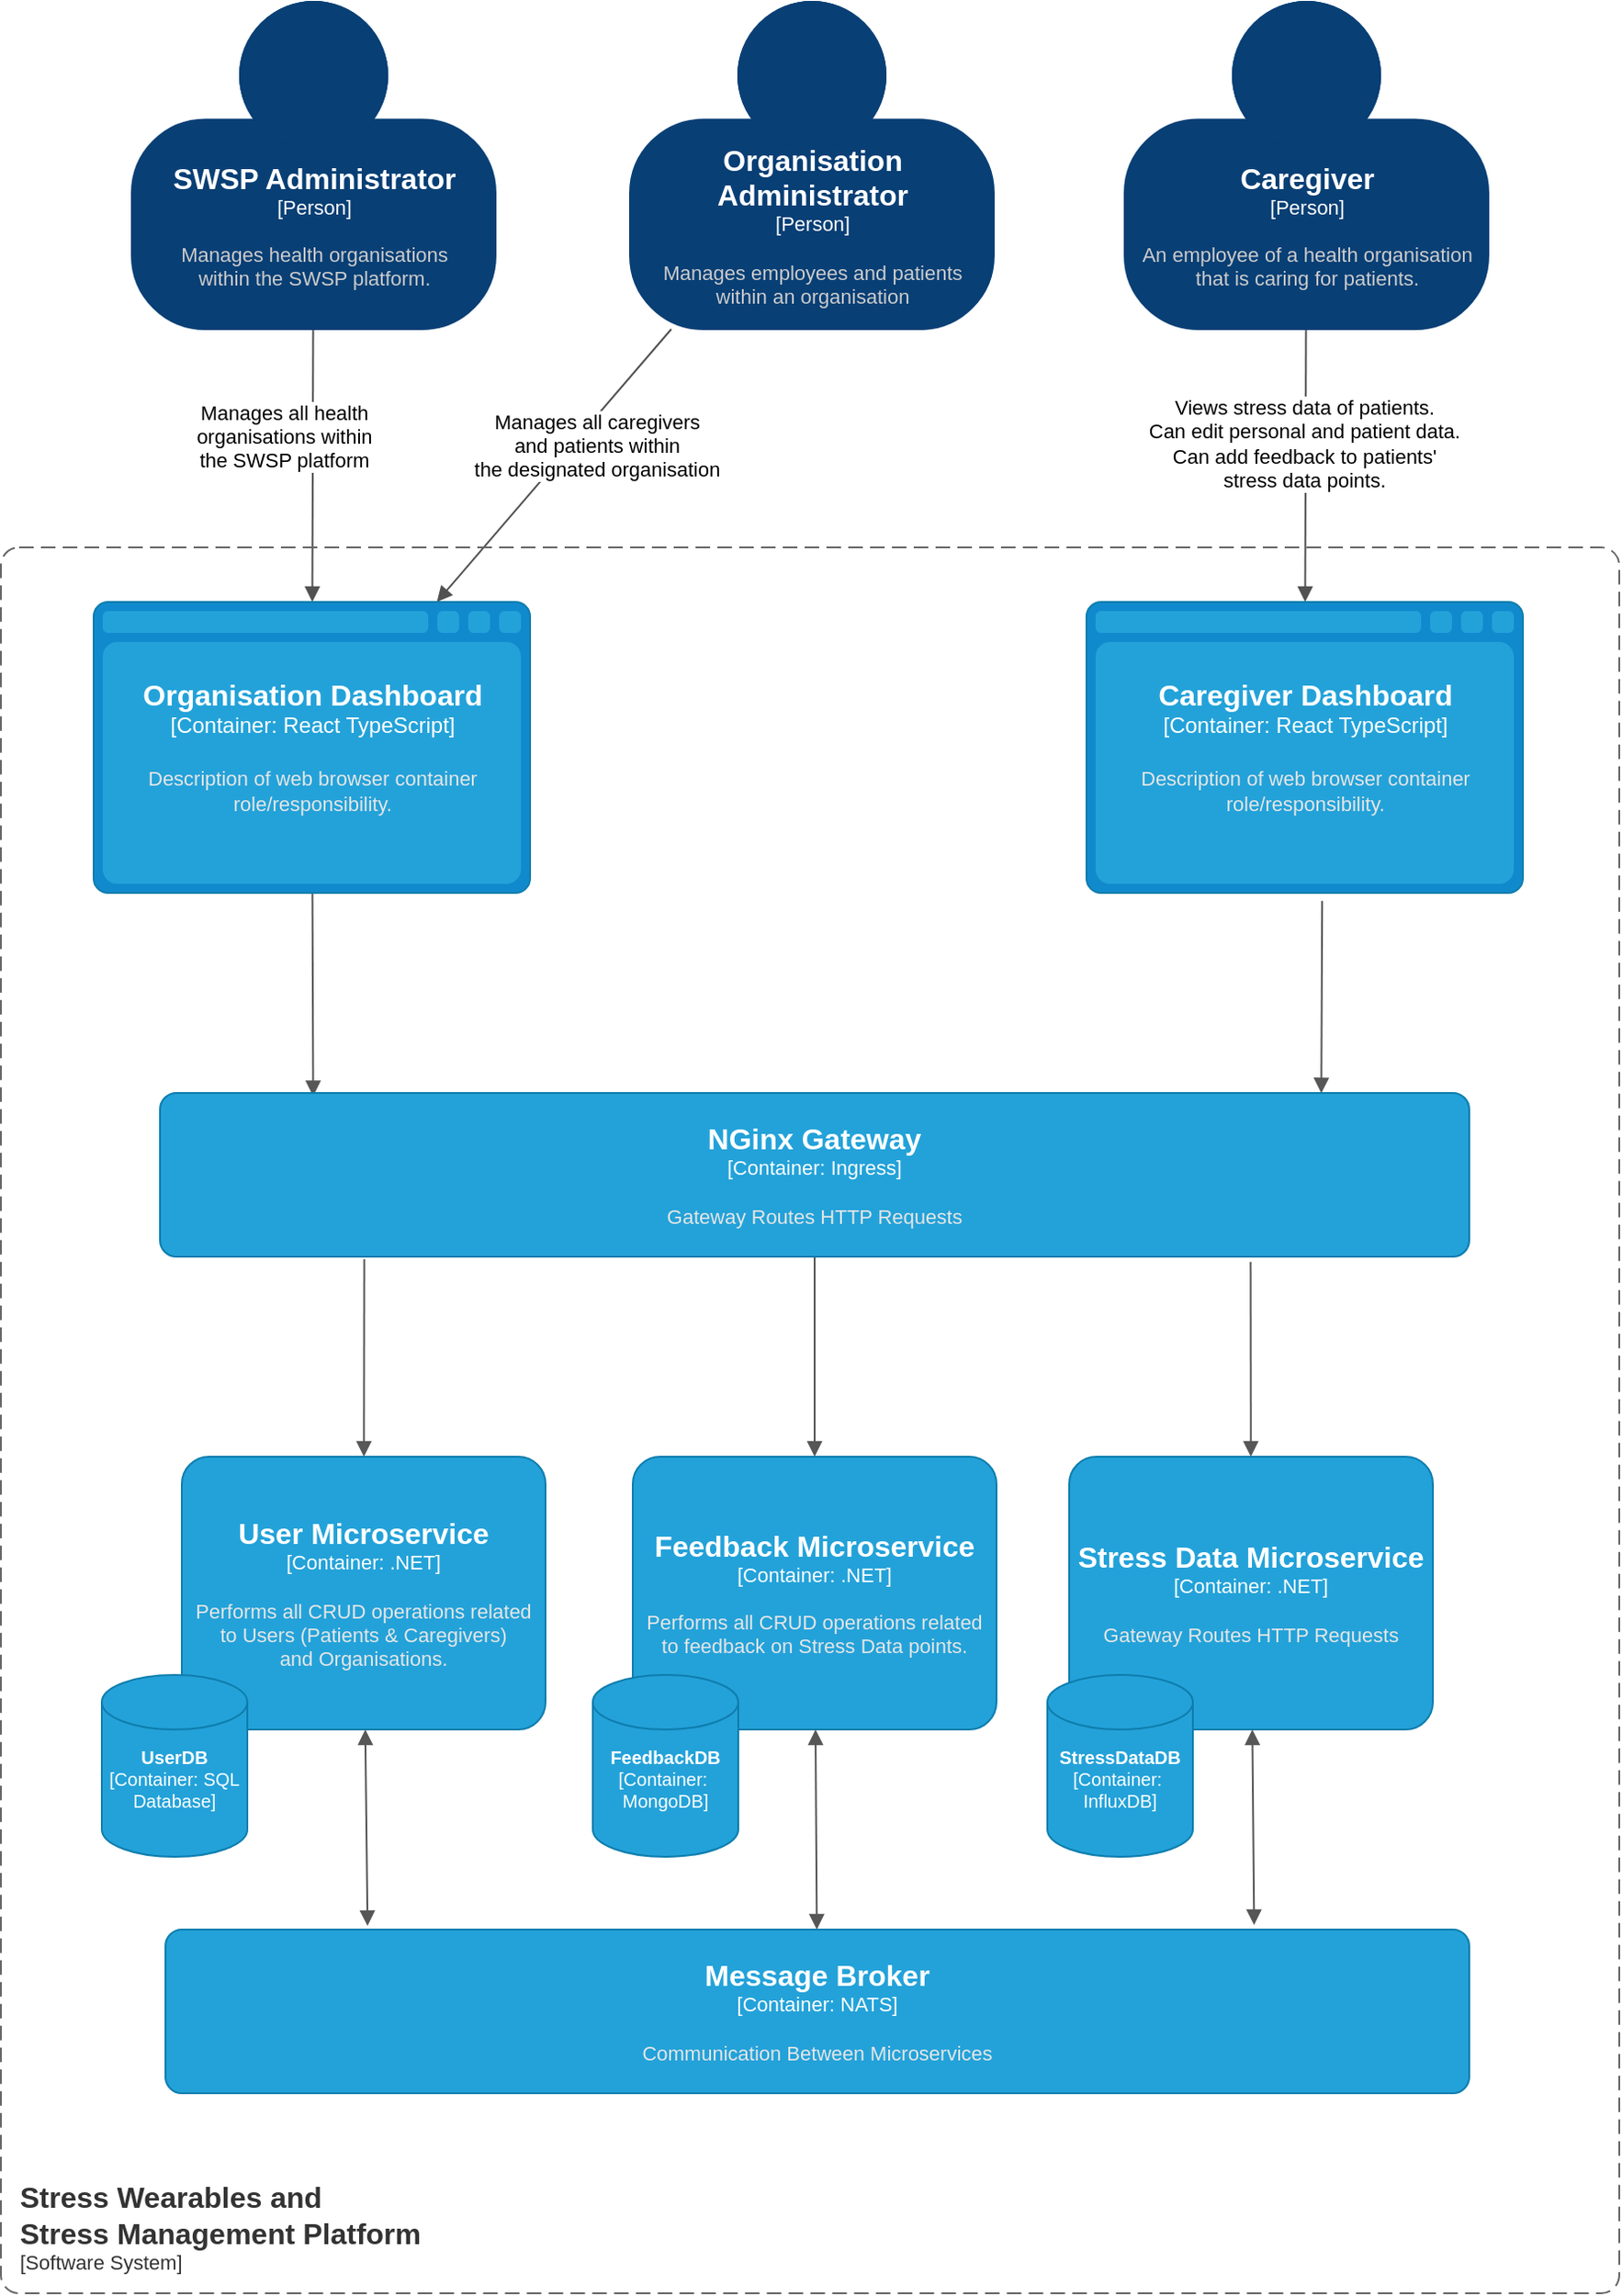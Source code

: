 <mxfile version="20.6.2" type="google"><diagram id="YU0UqAjmoI1P9bNiZa-z" name="Page-1"><mxGraphModel grid="1" page="1" gridSize="10" guides="1" tooltips="1" connect="1" arrows="1" fold="1" pageScale="1" pageWidth="827" pageHeight="1169" math="0" shadow="0"><root><mxCell id="0"/><mxCell id="1" parent="0"/><mxCell id="FisEwddn04GDqU-e3rBb-1" style="rounded=0;orthogonalLoop=1;jettySize=auto;html=1;endArrow=block;endFill=1;strokeColor=#525252;" edge="1" parent="1" source="FisEwddn04GDqU-e3rBb-3" target="FisEwddn04GDqU-e3rBb-12"><mxGeometry relative="1" as="geometry"><mxPoint x="757.412" y="610" as="targetPoint"/></mxGeometry></mxCell><mxCell id="FisEwddn04GDqU-e3rBb-2" value="Manages all health &lt;br&gt;organisations&amp;nbsp;within &lt;br&gt;the SWSP platform" style="edgeLabel;html=1;align=center;verticalAlign=middle;resizable=0;points=[];" connectable="0" vertex="1" parent="FisEwddn04GDqU-e3rBb-1"><mxGeometry x="-0.317" y="-2" relative="1" as="geometry"><mxPoint x="-14" y="8" as="offset"/></mxGeometry></mxCell><object placeholders="1" c4Name="SWSP Administrator" c4Type="Person" c4Description="Manages health organisations &#10;within the SWSP platform." label="&lt;font style=&quot;font-size: 16px&quot;&gt;&lt;b&gt;%c4Name%&lt;/b&gt;&lt;/font&gt;&lt;div&gt;[%c4Type%]&lt;/div&gt;&lt;br&gt;&lt;div&gt;&lt;font style=&quot;font-size: 11px&quot;&gt;&lt;font color=&quot;#cccccc&quot;&gt;%c4Description%&lt;/font&gt;&lt;/div&gt;" id="FisEwddn04GDqU-e3rBb-3"><mxCell style="html=1;fontSize=11;dashed=0;whiteSpace=wrap;fillColor=#083F75;strokeColor=#083F75;fontColor=#ffffff;shape=mxgraph.c4.person2;align=center;metaEdit=1;points=[[0.5,0,0],[1,0.5,0],[1,0.75,0],[0.75,1,0],[0.5,1,0],[0.25,1,0],[0,0.75,0],[0,0.5,0]];resizable=0;" vertex="1" parent="1"><mxGeometry x="466.5" y="350" width="200" height="180" as="geometry"/></mxCell></object><mxCell id="FisEwddn04GDqU-e3rBb-4" style="edgeStyle=none;rounded=0;orthogonalLoop=1;jettySize=auto;html=1;strokeColor=#525252;endArrow=block;endFill=1;" edge="1" parent="1" source="FisEwddn04GDqU-e3rBb-6" target="FisEwddn04GDqU-e3rBb-12"><mxGeometry relative="1" as="geometry"><mxPoint x="838" y="610" as="targetPoint"/></mxGeometry></mxCell><mxCell id="FisEwddn04GDqU-e3rBb-5" value="Manages all caregivers&lt;br&gt;and patients within&lt;br&gt;the designated organisation" style="edgeLabel;html=1;align=center;verticalAlign=middle;resizable=0;points=[];" connectable="0" vertex="1" parent="FisEwddn04GDqU-e3rBb-4"><mxGeometry x="-0.362" y="-1" relative="1" as="geometry"><mxPoint y="17" as="offset"/></mxGeometry></mxCell><object placeholders="1" c4Name="Organisation Administrator" c4Type="Person" c4Description="Manages employees and patients&#10;within an organisation" label="&lt;font style=&quot;font-size: 16px&quot;&gt;&lt;b&gt;%c4Name%&lt;/b&gt;&lt;/font&gt;&lt;div&gt;[%c4Type%]&lt;/div&gt;&lt;br&gt;&lt;div&gt;&lt;font style=&quot;font-size: 11px&quot;&gt;&lt;font color=&quot;#cccccc&quot;&gt;%c4Description%&lt;/font&gt;&lt;/div&gt;" id="FisEwddn04GDqU-e3rBb-6"><mxCell style="html=1;fontSize=11;dashed=0;whiteSpace=wrap;fillColor=#083F75;strokeColor=#083F75;fontColor=#ffffff;shape=mxgraph.c4.person2;align=center;metaEdit=1;points=[[0.5,0,0],[1,0.5,0],[1,0.75,0],[0.75,1,0],[0.5,1,0],[0.25,1,0],[0,0.75,0],[0,0.5,0]];resizable=0;" vertex="1" parent="1"><mxGeometry x="740.5" y="350" width="200" height="180" as="geometry"/></mxCell></object><mxCell id="FisEwddn04GDqU-e3rBb-7" style="edgeStyle=none;rounded=0;orthogonalLoop=1;jettySize=auto;html=1;strokeColor=#525252;endArrow=block;endFill=1;" edge="1" parent="1" source="FisEwddn04GDqU-e3rBb-9" target="FisEwddn04GDqU-e3rBb-13"><mxGeometry relative="1" as="geometry"><mxPoint x="908.118" y="610" as="targetPoint"/></mxGeometry></mxCell><mxCell id="FisEwddn04GDqU-e3rBb-8" value="Views stress data of patients.&lt;br&gt;Can edit personal and patient data.&lt;br&gt;Can add feedback to patients'&lt;br&gt;stress data points." style="edgeLabel;html=1;align=center;verticalAlign=middle;resizable=0;points=[];" connectable="0" vertex="1" parent="FisEwddn04GDqU-e3rBb-7"><mxGeometry x="-0.219" y="-1" relative="1" as="geometry"><mxPoint y="4" as="offset"/></mxGeometry></mxCell><object placeholders="1" c4Name="Caregiver" c4Type="Person" c4Description="An employee of a health organisation that is caring for patients." label="&lt;font style=&quot;font-size: 16px&quot;&gt;&lt;b&gt;%c4Name%&lt;/b&gt;&lt;/font&gt;&lt;div&gt;[%c4Type%]&lt;/div&gt;&lt;br&gt;&lt;div&gt;&lt;font style=&quot;font-size: 11px&quot;&gt;&lt;font color=&quot;#cccccc&quot;&gt;%c4Description%&lt;/font&gt;&lt;/div&gt;" id="FisEwddn04GDqU-e3rBb-9"><mxCell style="html=1;fontSize=11;dashed=0;whiteSpace=wrap;fillColor=#083F75;strokeColor=#083F75;fontColor=#ffffff;shape=mxgraph.c4.person2;align=center;metaEdit=1;points=[[0.5,0,0],[1,0.5,0],[1,0.75,0],[0.75,1,0],[0.5,1,0],[0.25,1,0],[0,0.75,0],[0,0.5,0]];resizable=0;" vertex="1" parent="1"><mxGeometry x="1012.5" y="350" width="200" height="180" as="geometry"/></mxCell></object><mxCell id="FisEwddn04GDqU-e3rBb-26" style="rounded=0;orthogonalLoop=1;jettySize=auto;html=1;endArrow=block;endFill=1;strokeColor=#575757;entryX=0.117;entryY=0.019;entryDx=0;entryDy=0;entryPerimeter=0;" edge="1" parent="1" source="FisEwddn04GDqU-e3rBb-12" target="FisEwddn04GDqU-e3rBb-25"><mxGeometry relative="1" as="geometry"><mxPoint x="566" y="940" as="targetPoint"/></mxGeometry></mxCell><object placeholders="1" c4Type="Organisation Dashboard" c4Container="Container" c4Technology="React TypeScript" c4Description="Description of web browser container role/responsibility." label="&lt;font style=&quot;font-size: 16px&quot;&gt;&lt;b&gt;%c4Type%&lt;/b&gt;&lt;/font&gt;&lt;div&gt;[%c4Container%:&amp;nbsp;%c4Technology%]&lt;/div&gt;&lt;br&gt;&lt;div&gt;&lt;font style=&quot;font-size: 11px&quot;&gt;&lt;font color=&quot;#E6E6E6&quot;&gt;%c4Description%&lt;/font&gt;&lt;/div&gt;" id="FisEwddn04GDqU-e3rBb-12"><mxCell style="shape=mxgraph.c4.webBrowserContainer2;whiteSpace=wrap;html=1;boundedLbl=1;rounded=0;labelBackgroundColor=none;strokeColor=#118ACD;fillColor=#23A2D9;strokeColor=#118ACD;strokeColor2=#0E7DAD;fontSize=12;fontColor=#ffffff;align=center;metaEdit=1;points=[[0.5,0,0],[1,0.25,0],[1,0.5,0],[1,0.75,0],[0.5,1,0],[0,0.75,0],[0,0.5,0],[0,0.25,0]];resizable=0;" vertex="1" parent="1"><mxGeometry x="445.5" y="680" width="240" height="160" as="geometry"/></mxCell></object><mxCell id="FisEwddn04GDqU-e3rBb-27" style="edgeStyle=none;rounded=0;orthogonalLoop=1;jettySize=auto;html=1;strokeColor=#575757;endArrow=block;endFill=1;entryX=0.887;entryY=0.002;entryDx=0;entryDy=0;entryPerimeter=0;exitX=0.54;exitY=1.027;exitDx=0;exitDy=0;exitPerimeter=0;" edge="1" parent="1" source="FisEwddn04GDqU-e3rBb-13" target="FisEwddn04GDqU-e3rBb-25"><mxGeometry relative="1" as="geometry"/></mxCell><object placeholders="1" c4Type="Caregiver Dashboard" c4Container="Container" c4Technology="React TypeScript" c4Description="Description of web browser container role/responsibility." label="&lt;font style=&quot;font-size: 16px&quot;&gt;&lt;b&gt;%c4Type%&lt;/b&gt;&lt;/font&gt;&lt;div&gt;[%c4Container%:&amp;nbsp;%c4Technology%]&lt;/div&gt;&lt;br&gt;&lt;div&gt;&lt;font style=&quot;font-size: 11px&quot;&gt;&lt;font color=&quot;#E6E6E6&quot;&gt;%c4Description%&lt;/font&gt;&lt;/div&gt;" id="FisEwddn04GDqU-e3rBb-13"><mxCell style="shape=mxgraph.c4.webBrowserContainer2;whiteSpace=wrap;html=1;boundedLbl=1;rounded=0;labelBackgroundColor=none;strokeColor=#118ACD;fillColor=#23A2D9;strokeColor=#118ACD;strokeColor2=#0E7DAD;fontSize=12;fontColor=#ffffff;align=center;metaEdit=1;points=[[0.5,0,0],[1,0.25,0],[1,0.5,0],[1,0.75,0],[0.5,1,0],[0,0.75,0],[0,0.5,0],[0,0.25,0]];resizable=0;" vertex="1" parent="1"><mxGeometry x="991.5" y="680" width="240" height="160" as="geometry"/></mxCell></object><mxCell id="FisEwddn04GDqU-e3rBb-38" style="edgeStyle=none;rounded=0;orthogonalLoop=1;jettySize=auto;html=1;strokeColor=#575757;fontSize=10;endArrow=block;endFill=1;exitX=0.156;exitY=1.015;exitDx=0;exitDy=0;exitPerimeter=0;" edge="1" parent="1" source="FisEwddn04GDqU-e3rBb-25" target="FisEwddn04GDqU-e3rBb-34"><mxGeometry relative="1" as="geometry"/></mxCell><mxCell id="FisEwddn04GDqU-e3rBb-39" style="edgeStyle=none;rounded=0;orthogonalLoop=1;jettySize=auto;html=1;strokeColor=#575757;fontSize=10;endArrow=block;endFill=1;" edge="1" parent="1" source="FisEwddn04GDqU-e3rBb-25" target="FisEwddn04GDqU-e3rBb-35"><mxGeometry relative="1" as="geometry"/></mxCell><mxCell id="FisEwddn04GDqU-e3rBb-40" style="edgeStyle=none;rounded=0;orthogonalLoop=1;jettySize=auto;html=1;strokeColor=#575757;fontSize=10;endArrow=block;endFill=1;exitX=0.833;exitY=1.032;exitDx=0;exitDy=0;exitPerimeter=0;" edge="1" parent="1" source="FisEwddn04GDqU-e3rBb-25" target="FisEwddn04GDqU-e3rBb-36"><mxGeometry relative="1" as="geometry"/></mxCell><object placeholders="1" c4Name="NGinx Gateway" c4Type="Container" c4Technology="Ingress" c4Description="Gateway Routes HTTP Requests" label="&lt;font style=&quot;font-size: 16px&quot;&gt;&lt;b&gt;%c4Name%&lt;/b&gt;&lt;/font&gt;&lt;div&gt;[%c4Type%: %c4Technology%]&lt;/div&gt;&lt;br&gt;&lt;div&gt;&lt;font style=&quot;font-size: 11px&quot;&gt;&lt;font color=&quot;#E6E6E6&quot;&gt;%c4Description%&lt;/font&gt;&lt;/div&gt;" id="FisEwddn04GDqU-e3rBb-25"><mxCell style="rounded=1;whiteSpace=wrap;html=1;fontSize=11;labelBackgroundColor=none;fillColor=#23A2D9;fontColor=#ffffff;align=center;arcSize=10;strokeColor=#0E7DAD;metaEdit=1;resizable=1;points=[[0.25,0,0],[0.5,0,0],[0.75,0,0],[1,0.25,0],[1,0.5,0],[1,0.75,0],[0.75,1,0],[0.5,1,0],[0.25,1,0],[0,0.75,0],[0,0.5,0],[0,0.25,0]];imageWidth=36;imageHeight=36;container=0;autosize=0;fixedWidth=1;resizeHeight=1;resizeWidth=1;" vertex="1" parent="1"><mxGeometry x="482" y="950" width="720" height="90" as="geometry"/></mxCell></object><mxCell id="FisEwddn04GDqU-e3rBb-44" style="edgeStyle=none;rounded=0;orthogonalLoop=1;jettySize=auto;html=1;strokeColor=#575757;fontSize=10;endArrow=block;endFill=1;entryX=0.155;entryY=-0.022;entryDx=0;entryDy=0;entryPerimeter=0;startArrow=block;startFill=1;" edge="1" parent="1" source="FisEwddn04GDqU-e3rBb-34" target="FisEwddn04GDqU-e3rBb-43"><mxGeometry relative="1" as="geometry"/></mxCell><object placeholders="1" c4Name="User Microservice" c4Type="Container" c4Technology=".NET" c4Description="Performs all CRUD operations related&#10;to Users (Patients &amp; Caregivers) &#10;and Organisations." label="&lt;font style=&quot;font-size: 16px&quot;&gt;&lt;b&gt;%c4Name%&lt;/b&gt;&lt;/font&gt;&lt;div&gt;[%c4Type%: %c4Technology%]&lt;/div&gt;&lt;br&gt;&lt;div&gt;&lt;font style=&quot;font-size: 11px&quot;&gt;&lt;font color=&quot;#E6E6E6&quot;&gt;%c4Description%&lt;/font&gt;&lt;/div&gt;" id="FisEwddn04GDqU-e3rBb-34"><mxCell style="rounded=1;whiteSpace=wrap;html=1;fontSize=11;labelBackgroundColor=none;fillColor=#23A2D9;fontColor=#ffffff;align=center;arcSize=10;strokeColor=#0E7DAD;metaEdit=1;resizable=1;points=[[0.25,0,0],[0.5,0,0],[0.75,0,0],[1,0.25,0],[1,0.5,0],[1,0.75,0],[0.75,1,0],[0.5,1,0],[0.25,1,0],[0,0.75,0],[0,0.5,0],[0,0.25,0]];imageWidth=36;imageHeight=36;container=0;autosize=0;fixedWidth=1;resizeHeight=1;resizeWidth=1;" vertex="1" parent="1"><mxGeometry x="494" y="1150" width="200" height="150" as="geometry"/></mxCell></object><mxCell id="FisEwddn04GDqU-e3rBb-45" style="edgeStyle=none;rounded=0;orthogonalLoop=1;jettySize=auto;html=1;strokeColor=#575757;fontSize=10;endArrow=block;endFill=1;startArrow=block;startFill=1;" edge="1" parent="1" source="FisEwddn04GDqU-e3rBb-35" target="FisEwddn04GDqU-e3rBb-43"><mxGeometry relative="1" as="geometry"><mxPoint x="842" y="1470" as="targetPoint"/></mxGeometry></mxCell><object placeholders="1" c4Name="Feedback Microservice" c4Type="Container" c4Technology=".NET" c4Description="Performs all CRUD operations related&#10;to feedback on Stress Data points." label="&lt;font style=&quot;font-size: 16px&quot;&gt;&lt;b&gt;%c4Name%&lt;/b&gt;&lt;/font&gt;&lt;div&gt;[%c4Type%: %c4Technology%]&lt;/div&gt;&lt;br&gt;&lt;div&gt;&lt;font style=&quot;font-size: 11px&quot;&gt;&lt;font color=&quot;#E6E6E6&quot;&gt;%c4Description%&lt;/font&gt;&lt;/div&gt;" id="FisEwddn04GDqU-e3rBb-35"><mxCell style="rounded=1;whiteSpace=wrap;html=1;fontSize=11;labelBackgroundColor=none;fillColor=#23A2D9;fontColor=#ffffff;align=center;arcSize=10;strokeColor=#0E7DAD;metaEdit=1;resizable=1;points=[[0.25,0,0],[0.5,0,0],[0.75,0,0],[1,0.25,0],[1,0.5,0],[1,0.75,0],[0.75,1,0],[0.5,1,0],[0.25,1,0],[0,0.75,0],[0,0.5,0],[0,0.25,0]];imageWidth=36;imageHeight=36;container=0;autosize=0;fixedWidth=1;resizeHeight=1;resizeWidth=1;" vertex="1" parent="1"><mxGeometry x="742" y="1150" width="200" height="150" as="geometry"/></mxCell></object><mxCell id="FisEwddn04GDqU-e3rBb-49" style="edgeStyle=none;rounded=0;orthogonalLoop=1;jettySize=auto;html=1;entryX=0.835;entryY=-0.028;entryDx=0;entryDy=0;entryPerimeter=0;strokeColor=#575757;fontSize=10;endArrow=block;endFill=1;startArrow=block;startFill=1;" edge="1" parent="1" source="FisEwddn04GDqU-e3rBb-36" target="FisEwddn04GDqU-e3rBb-43"><mxGeometry relative="1" as="geometry"/></mxCell><object placeholders="1" c4Name="Stress Data Microservice" c4Type="Container" c4Technology=".NET" c4Description="Gateway Routes HTTP Requests" label="&lt;font style=&quot;font-size: 16px&quot;&gt;&lt;b&gt;%c4Name%&lt;/b&gt;&lt;/font&gt;&lt;div&gt;[%c4Type%: %c4Technology%]&lt;/div&gt;&lt;br&gt;&lt;div&gt;&lt;font style=&quot;font-size: 11px&quot;&gt;&lt;font color=&quot;#E6E6E6&quot;&gt;%c4Description%&lt;/font&gt;&lt;/div&gt;" id="FisEwddn04GDqU-e3rBb-36"><mxCell style="rounded=1;whiteSpace=wrap;html=1;fontSize=11;labelBackgroundColor=none;fillColor=#23A2D9;fontColor=#ffffff;align=center;arcSize=10;strokeColor=#0E7DAD;metaEdit=1;resizable=1;points=[[0.25,0,0],[0.5,0,0],[0.75,0,0],[1,0.25,0],[1,0.5,0],[1,0.75,0],[0.75,1,0],[0.5,1,0],[0.25,1,0],[0,0.75,0],[0,0.5,0],[0,0.25,0]];imageWidth=36;imageHeight=36;container=0;autosize=0;fixedWidth=1;resizeHeight=1;resizeWidth=1;" vertex="1" parent="1"><mxGeometry x="982" y="1150" width="200" height="150" as="geometry"/></mxCell></object><object placeholders="1" c4Type="UserDB" c4Container="Container" c4Technology="SQL Database" c4Description="" label="&lt;font style=&quot;font-size: 10px;&quot;&gt;&lt;b style=&quot;font-size: 10px;&quot;&gt;%c4Type%&lt;/b&gt;&lt;/font&gt;&lt;div style=&quot;font-size: 10px;&quot;&gt;[%c4Container%:&amp;nbsp;%c4Technology%]&lt;/div&gt;&lt;br style=&quot;font-size: 10px;&quot;&gt;&lt;div style=&quot;font-size: 10px;&quot;&gt;&lt;font style=&quot;font-size: 10px;&quot;&gt;&lt;font color=&quot;#E6E6E6&quot; style=&quot;font-size: 10px;&quot;&gt;%c4Description%&lt;/font&gt;&lt;/font&gt;&lt;/div&gt;" id="FisEwddn04GDqU-e3rBb-37"><mxCell style="shape=cylinder3;size=15;whiteSpace=wrap;html=1;boundedLbl=1;rounded=0;labelBackgroundColor=none;fillColor=#23A2D9;fontSize=10;fontColor=#ffffff;align=center;strokeColor=#0E7DAD;metaEdit=1;points=[[0.5,0,0],[1,0.25,0],[1,0.5,0],[1,0.75,0],[0.5,1,0],[0,0.75,0],[0,0.5,0],[0,0.25,0]];resizable=1;resizeWidth=1;resizeHeight=1;" vertex="1" parent="1"><mxGeometry x="450" y="1270" width="80" height="100" as="geometry"/></mxCell></object><object placeholders="1" c4Type="FeedbackDB" c4Container="Container" c4Technology="&#10;MongoDB" c4Description="" label="&lt;font style=&quot;font-size: 10px;&quot;&gt;&lt;b style=&quot;font-size: 10px;&quot;&gt;%c4Type%&lt;/b&gt;&lt;/font&gt;&lt;div style=&quot;font-size: 10px;&quot;&gt;[%c4Container%:&amp;nbsp;%c4Technology%]&lt;/div&gt;&lt;br style=&quot;font-size: 10px;&quot;&gt;&lt;div style=&quot;font-size: 10px;&quot;&gt;&lt;font style=&quot;font-size: 10px;&quot;&gt;&lt;font color=&quot;#E6E6E6&quot; style=&quot;font-size: 10px;&quot;&gt;%c4Description%&lt;/font&gt;&lt;/font&gt;&lt;/div&gt;" id="FisEwddn04GDqU-e3rBb-41"><mxCell style="shape=cylinder3;size=15;whiteSpace=wrap;html=1;boundedLbl=1;rounded=0;labelBackgroundColor=none;fillColor=#23A2D9;fontSize=10;fontColor=#ffffff;align=center;strokeColor=#0E7DAD;metaEdit=1;points=[[0.5,0,0],[1,0.25,0],[1,0.5,0],[1,0.75,0],[0.5,1,0],[0,0.75,0],[0,0.5,0],[0,0.25,0]];resizable=1;resizeWidth=1;resizeHeight=1;" vertex="1" parent="1"><mxGeometry x="720" y="1270" width="80" height="100" as="geometry"/></mxCell></object><object placeholders="1" c4Type="StressDataDB" c4Container="Container" c4Technology="&#10;InfluxDB" c4Description="" label="&lt;font style=&quot;font-size: 10px;&quot;&gt;&lt;b style=&quot;font-size: 10px;&quot;&gt;%c4Type%&lt;/b&gt;&lt;/font&gt;&lt;div style=&quot;font-size: 10px;&quot;&gt;[%c4Container%:&amp;nbsp;%c4Technology%]&lt;/div&gt;&lt;br style=&quot;font-size: 10px;&quot;&gt;&lt;div style=&quot;font-size: 10px;&quot;&gt;&lt;font style=&quot;font-size: 10px;&quot;&gt;&lt;font color=&quot;#E6E6E6&quot; style=&quot;font-size: 10px;&quot;&gt;%c4Description%&lt;/font&gt;&lt;/font&gt;&lt;/div&gt;" id="FisEwddn04GDqU-e3rBb-42"><mxCell style="shape=cylinder3;size=15;whiteSpace=wrap;html=1;boundedLbl=1;rounded=0;labelBackgroundColor=none;fillColor=#23A2D9;fontSize=10;fontColor=#ffffff;align=center;strokeColor=#0E7DAD;metaEdit=1;points=[[0.5,0,0],[1,0.25,0],[1,0.5,0],[1,0.75,0],[0.5,1,0],[0,0.75,0],[0,0.5,0],[0,0.25,0]];resizable=1;resizeWidth=1;resizeHeight=1;" vertex="1" parent="1"><mxGeometry x="970" y="1270" width="80" height="100" as="geometry"/></mxCell></object><object placeholders="1" c4Name="Message Broker" c4Type="Container" c4Technology="NATS" c4Description="Communication Between Microservices" label="&lt;font style=&quot;font-size: 16px&quot;&gt;&lt;b&gt;%c4Name%&lt;/b&gt;&lt;/font&gt;&lt;div&gt;[%c4Type%: %c4Technology%]&lt;/div&gt;&lt;br&gt;&lt;div&gt;&lt;font style=&quot;font-size: 11px&quot;&gt;&lt;font color=&quot;#E6E6E6&quot;&gt;%c4Description%&lt;/font&gt;&lt;/div&gt;" id="FisEwddn04GDqU-e3rBb-43"><mxCell style="rounded=1;whiteSpace=wrap;html=1;fontSize=11;labelBackgroundColor=none;fillColor=#23A2D9;fontColor=#ffffff;align=center;arcSize=10;strokeColor=#0E7DAD;metaEdit=1;resizable=1;points=[[0.25,0,0],[0.5,0,0],[0.75,0,0],[1,0.25,0],[1,0.5,0],[1,0.75,0],[0.75,1,0],[0.5,1,0],[0.25,1,0],[0,0.75,0],[0,0.5,0],[0,0.25,0]];imageWidth=36;imageHeight=36;container=0;autosize=0;fixedWidth=1;resizeHeight=1;resizeWidth=1;" vertex="1" parent="1"><mxGeometry x="485" y="1410" width="717" height="90" as="geometry"/></mxCell></object><object placeholders="1" c4Name="Stress Wearables and &#10;Stress Management Platform" c4Type="SystemScopeBoundary" c4Application="Software System" label="&lt;font style=&quot;font-size: 16px&quot;&gt;&lt;b&gt;&lt;div style=&quot;text-align: left&quot;&gt;%c4Name%&lt;/div&gt;&lt;/b&gt;&lt;/font&gt;&lt;div style=&quot;text-align: left&quot;&gt;[%c4Application%]&lt;/div&gt;" id="FisEwddn04GDqU-e3rBb-51"><mxCell style="rounded=1;fontSize=11;whiteSpace=wrap;html=1;dashed=1;arcSize=20;fillColor=none;strokeColor=#666666;fontColor=#333333;labelBackgroundColor=none;align=left;verticalAlign=bottom;labelBorderColor=none;spacingTop=0;spacing=10;dashPattern=8 4;metaEdit=1;rotatable=0;perimeter=rectanglePerimeter;noLabel=0;labelPadding=0;allowArrows=0;connectable=0;expand=0;recursiveResize=0;editable=1;pointerEvents=0;absoluteArcSize=1;points=[[0.25,0,0],[0.5,0,0],[0.75,0,0],[1,0.25,0],[1,0.5,0],[1,0.75,0],[0.75,1,0],[0.5,1,0],[0.25,1,0],[0,0.75,0],[0,0.5,0],[0,0.25,0]];" vertex="1" parent="1"><mxGeometry x="394.5" y="650" width="890" height="960" as="geometry"/></mxCell></object></root></mxGraphModel></diagram></mxfile>